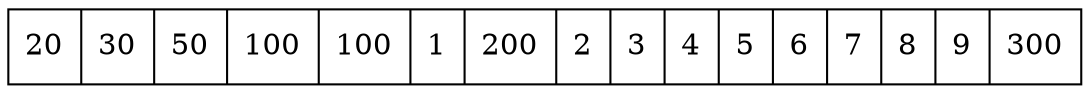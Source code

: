 digraph G{ node [shape = record ];
 rankdir=LR;X[label="{ 20|30|50|100|100|1|200|2|3|4|5|6|7|8|9|300}"]}
